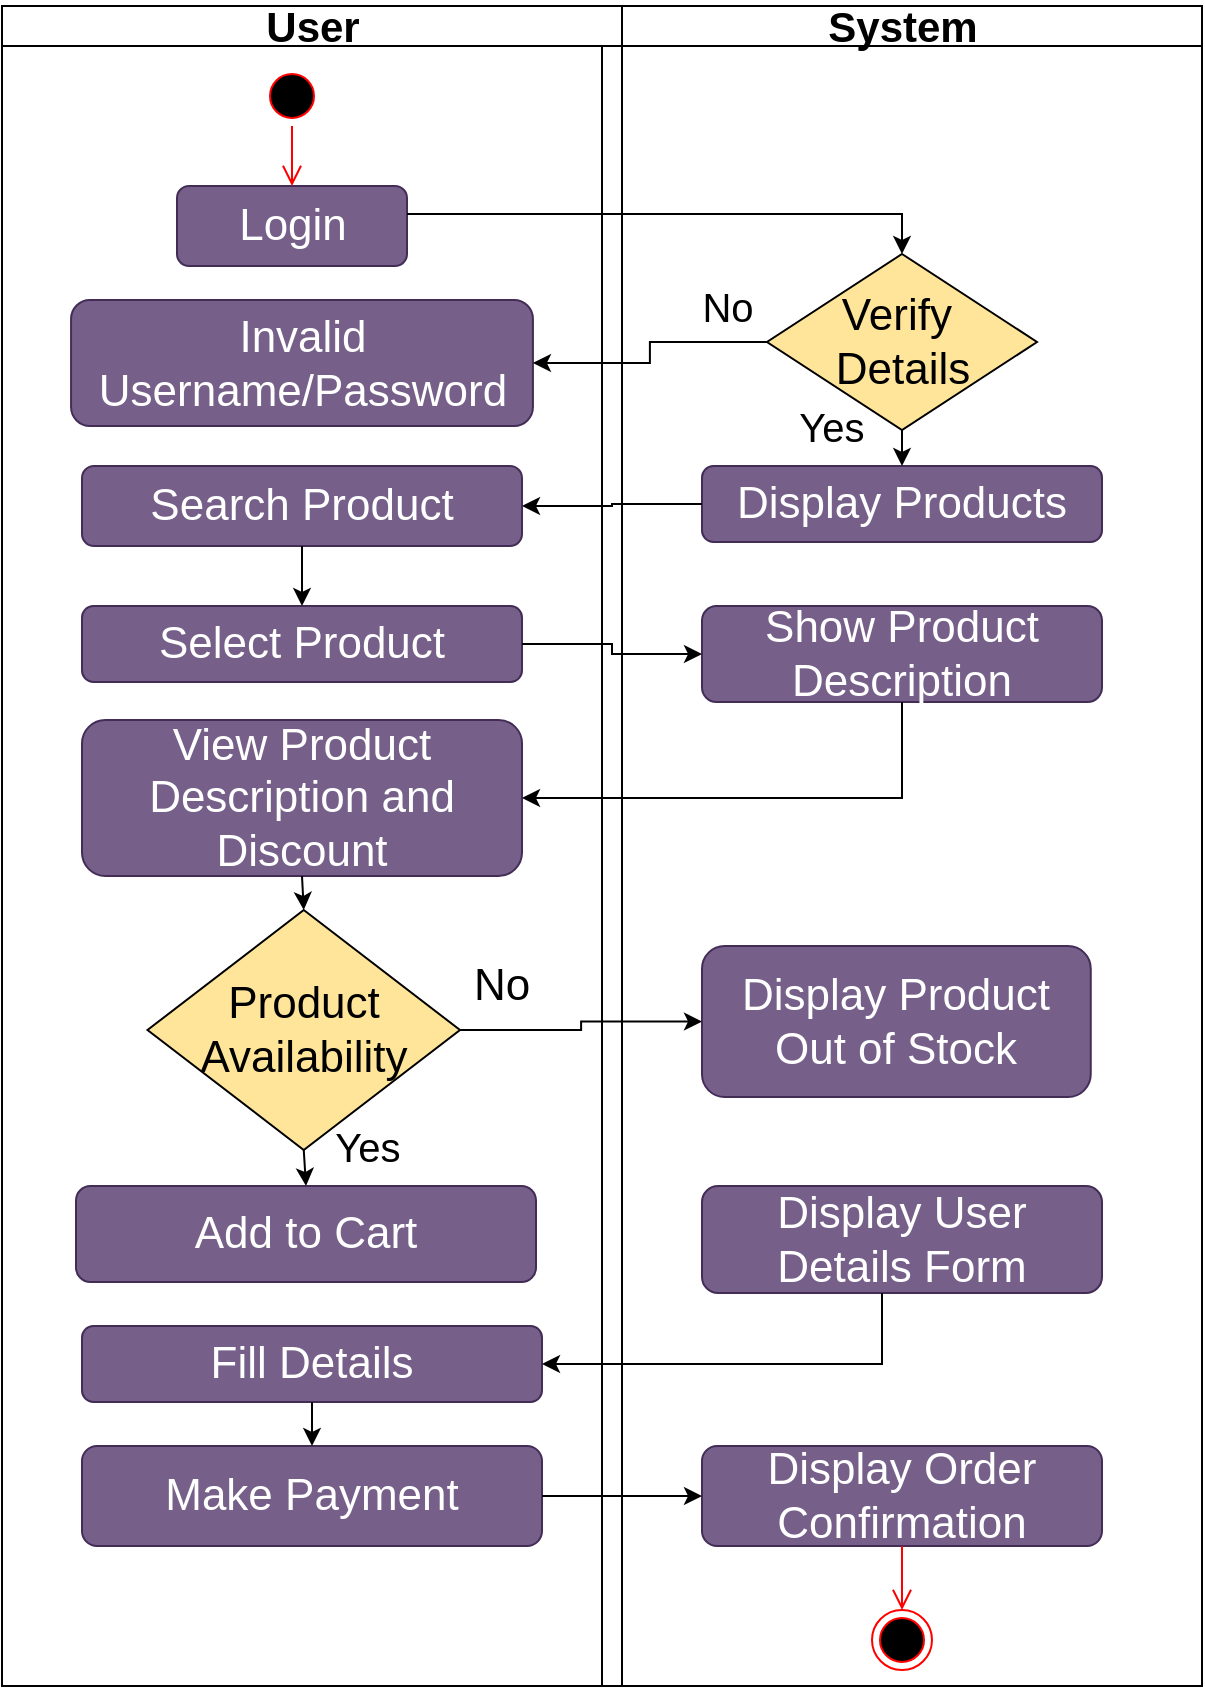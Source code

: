 <mxfile version="22.0.2" type="device">
  <diagram id="JC39noEP2Velh6hp0p2p" name="Page-1">
    <mxGraphModel dx="1500" dy="887" grid="1" gridSize="10" guides="1" tooltips="1" connect="1" arrows="1" fold="1" page="1" pageScale="1" pageWidth="850" pageHeight="1100" math="0" shadow="0">
      <root>
        <mxCell id="0" />
        <mxCell id="1" parent="0" />
        <mxCell id="oQt_zKl2WfgWrFRcwPef-1" value="" style="rounded=0;whiteSpace=wrap;html=1;" vertex="1" parent="1">
          <mxGeometry x="120" y="40" width="600" height="840" as="geometry" />
        </mxCell>
        <mxCell id="oQt_zKl2WfgWrFRcwPef-16" value="System" style="swimlane;html=1;startSize=20;fontSize=21;" vertex="1" parent="1">
          <mxGeometry x="420" y="40" width="300" height="840" as="geometry" />
        </mxCell>
        <mxCell id="oQt_zKl2WfgWrFRcwPef-17" value="Verify&amp;nbsp;&lt;br style=&quot;font-size: 22px;&quot;&gt;Details" style="rhombus;whiteSpace=wrap;html=1;fontSize=22;fillColor=#FFE599;" vertex="1" parent="oQt_zKl2WfgWrFRcwPef-16">
          <mxGeometry x="82.5" y="124" width="135" height="88" as="geometry" />
        </mxCell>
        <mxCell id="oQt_zKl2WfgWrFRcwPef-18" value="Display Products" style="rounded=1;whiteSpace=wrap;html=1;fontSize=22;fillColor=#76608a;fontColor=#ffffff;strokeColor=#432D57;" vertex="1" parent="oQt_zKl2WfgWrFRcwPef-16">
          <mxGeometry x="50" y="230" width="200" height="38" as="geometry" />
        </mxCell>
        <mxCell id="oQt_zKl2WfgWrFRcwPef-19" value="" style="endArrow=classic;html=1;exitX=0.5;exitY=1;exitDx=0;exitDy=0;entryX=0.5;entryY=0;entryDx=0;entryDy=0;" edge="1" parent="oQt_zKl2WfgWrFRcwPef-16" source="oQt_zKl2WfgWrFRcwPef-17" target="oQt_zKl2WfgWrFRcwPef-18">
          <mxGeometry width="50" height="50" relative="1" as="geometry">
            <mxPoint x="-70" y="282" as="sourcePoint" />
            <mxPoint x="100" y="252" as="targetPoint" />
          </mxGeometry>
        </mxCell>
        <mxCell id="oQt_zKl2WfgWrFRcwPef-20" value="Show Product Description" style="rounded=1;whiteSpace=wrap;html=1;fontSize=22;fillColor=#76608a;fontColor=#ffffff;strokeColor=#432D57;" vertex="1" parent="oQt_zKl2WfgWrFRcwPef-16">
          <mxGeometry x="50" y="300" width="200" height="48" as="geometry" />
        </mxCell>
        <mxCell id="oQt_zKl2WfgWrFRcwPef-21" value="Display Product Out of Stock" style="rounded=1;whiteSpace=wrap;html=1;fontSize=22;fillColor=#76608a;fontColor=#ffffff;strokeColor=#432D57;" vertex="1" parent="oQt_zKl2WfgWrFRcwPef-16">
          <mxGeometry x="50.0" y="470" width="194.37" height="75.5" as="geometry" />
        </mxCell>
        <mxCell id="oQt_zKl2WfgWrFRcwPef-22" value="Display User Details Form" style="rounded=1;whiteSpace=wrap;html=1;fontSize=22;fillColor=#76608a;fontColor=#ffffff;strokeColor=#432D57;" vertex="1" parent="oQt_zKl2WfgWrFRcwPef-16">
          <mxGeometry x="50" y="590" width="200" height="53.5" as="geometry" />
        </mxCell>
        <mxCell id="oQt_zKl2WfgWrFRcwPef-23" value="Display Order Confirmation" style="rounded=1;whiteSpace=wrap;html=1;fontSize=22;fillColor=#76608a;fontColor=#ffffff;strokeColor=#432D57;" vertex="1" parent="oQt_zKl2WfgWrFRcwPef-16">
          <mxGeometry x="50" y="720" width="200" height="50" as="geometry" />
        </mxCell>
        <mxCell id="oQt_zKl2WfgWrFRcwPef-24" value="" style="ellipse;html=1;shape=endState;fillColor=#000000;strokeColor=#ff0000;" vertex="1" parent="oQt_zKl2WfgWrFRcwPef-16">
          <mxGeometry x="135" y="802" width="30" height="30" as="geometry" />
        </mxCell>
        <mxCell id="oQt_zKl2WfgWrFRcwPef-25" value="" style="edgeStyle=orthogonalEdgeStyle;html=1;verticalAlign=bottom;endArrow=open;endSize=8;strokeColor=#ff0000;exitX=0.5;exitY=1;exitDx=0;exitDy=0;entryX=0.5;entryY=0;entryDx=0;entryDy=0;" edge="1" parent="oQt_zKl2WfgWrFRcwPef-16" source="oQt_zKl2WfgWrFRcwPef-23" target="oQt_zKl2WfgWrFRcwPef-24">
          <mxGeometry relative="1" as="geometry">
            <mxPoint x="-55" y="812" as="targetPoint" />
            <mxPoint x="-55" y="752" as="sourcePoint" />
          </mxGeometry>
        </mxCell>
        <mxCell id="oQt_zKl2WfgWrFRcwPef-26" value="Yes" style="text;html=1;strokeColor=none;fillColor=none;align=center;verticalAlign=middle;whiteSpace=wrap;rounded=0;fontSize=20;" vertex="1" parent="oQt_zKl2WfgWrFRcwPef-16">
          <mxGeometry x="95" y="200" width="40" height="20" as="geometry" />
        </mxCell>
        <mxCell id="oQt_zKl2WfgWrFRcwPef-27" value="No" style="text;html=1;strokeColor=none;fillColor=none;align=center;verticalAlign=middle;whiteSpace=wrap;rounded=0;fontSize=20;" vertex="1" parent="oQt_zKl2WfgWrFRcwPef-16">
          <mxGeometry x="42.5" y="140" width="40" height="20" as="geometry" />
        </mxCell>
        <mxCell id="oQt_zKl2WfgWrFRcwPef-28" value="&lt;font style=&quot;font-size: 21px;&quot;&gt;User&lt;/font&gt;" style="swimlane;html=1;startSize=20;" vertex="1" parent="1">
          <mxGeometry x="120" y="40" width="310" height="840" as="geometry" />
        </mxCell>
        <mxCell id="oQt_zKl2WfgWrFRcwPef-29" value="" style="ellipse;html=1;shape=startState;fillColor=#000000;strokeColor=#ff0000;" vertex="1" parent="oQt_zKl2WfgWrFRcwPef-28">
          <mxGeometry x="130" y="30" width="30" height="30" as="geometry" />
        </mxCell>
        <mxCell id="oQt_zKl2WfgWrFRcwPef-30" value="Login" style="rounded=1;whiteSpace=wrap;html=1;fontSize=22;fillColor=#76608a;fontColor=#ffffff;strokeColor=#432D57;" vertex="1" parent="oQt_zKl2WfgWrFRcwPef-28">
          <mxGeometry x="87.5" y="90" width="115" height="40" as="geometry" />
        </mxCell>
        <mxCell id="oQt_zKl2WfgWrFRcwPef-31" value="" style="edgeStyle=orthogonalEdgeStyle;html=1;verticalAlign=bottom;endArrow=open;endSize=8;strokeColor=#ff0000;entryX=0.5;entryY=0;entryDx=0;entryDy=0;" edge="1" parent="oQt_zKl2WfgWrFRcwPef-28" source="oQt_zKl2WfgWrFRcwPef-29" target="oQt_zKl2WfgWrFRcwPef-30">
          <mxGeometry relative="1" as="geometry">
            <mxPoint x="110" y="102" as="targetPoint" />
          </mxGeometry>
        </mxCell>
        <mxCell id="oQt_zKl2WfgWrFRcwPef-32" value="Invalid Username/Password" style="rounded=1;whiteSpace=wrap;html=1;fontSize=22;fillColor=#76608a;fontColor=#ffffff;strokeColor=#432D57;" vertex="1" parent="oQt_zKl2WfgWrFRcwPef-28">
          <mxGeometry x="34.53" y="147" width="230.94" height="63" as="geometry" />
        </mxCell>
        <mxCell id="oQt_zKl2WfgWrFRcwPef-33" value="Search Product" style="rounded=1;whiteSpace=wrap;html=1;fontSize=22;fillColor=#76608a;fontColor=#ffffff;strokeColor=#432D57;" vertex="1" parent="oQt_zKl2WfgWrFRcwPef-28">
          <mxGeometry x="40" y="230" width="220" height="40" as="geometry" />
        </mxCell>
        <mxCell id="oQt_zKl2WfgWrFRcwPef-34" value="Select Product" style="rounded=1;whiteSpace=wrap;html=1;fontSize=22;fillColor=#76608a;fontColor=#ffffff;strokeColor=#432D57;" vertex="1" parent="oQt_zKl2WfgWrFRcwPef-28">
          <mxGeometry x="40" y="300" width="220" height="38" as="geometry" />
        </mxCell>
        <mxCell id="oQt_zKl2WfgWrFRcwPef-35" value="" style="endArrow=classic;html=1;exitX=0.5;exitY=1;exitDx=0;exitDy=0;entryX=0.5;entryY=0;entryDx=0;entryDy=0;" edge="1" parent="oQt_zKl2WfgWrFRcwPef-28" source="oQt_zKl2WfgWrFRcwPef-33" target="oQt_zKl2WfgWrFRcwPef-34">
          <mxGeometry width="50" height="50" relative="1" as="geometry">
            <mxPoint x="130" y="332" as="sourcePoint" />
            <mxPoint x="180" y="282" as="targetPoint" />
          </mxGeometry>
        </mxCell>
        <mxCell id="oQt_zKl2WfgWrFRcwPef-36" value="View Product Description and Discount" style="rounded=1;whiteSpace=wrap;html=1;fontSize=22;fillColor=#76608a;fontColor=#ffffff;strokeColor=#432D57;" vertex="1" parent="oQt_zKl2WfgWrFRcwPef-28">
          <mxGeometry x="40" y="357" width="220" height="78" as="geometry" />
        </mxCell>
        <mxCell id="oQt_zKl2WfgWrFRcwPef-37" value="Product &lt;br style=&quot;font-size: 22px;&quot;&gt;Availability" style="rhombus;whiteSpace=wrap;html=1;fontSize=22;fillColor=#FFE599;" vertex="1" parent="oQt_zKl2WfgWrFRcwPef-28">
          <mxGeometry x="72.75" y="452" width="156.25" height="120" as="geometry" />
        </mxCell>
        <mxCell id="oQt_zKl2WfgWrFRcwPef-39" value="Add to Cart" style="rounded=1;whiteSpace=wrap;html=1;fontSize=22;fillColor=#76608a;fontColor=#ffffff;strokeColor=#432D57;" vertex="1" parent="oQt_zKl2WfgWrFRcwPef-28">
          <mxGeometry x="37" y="590" width="230" height="48" as="geometry" />
        </mxCell>
        <mxCell id="oQt_zKl2WfgWrFRcwPef-41" value="Fill Details" style="rounded=1;whiteSpace=wrap;html=1;fontSize=22;fillColor=#76608a;fontColor=#ffffff;strokeColor=#432D57;" vertex="1" parent="oQt_zKl2WfgWrFRcwPef-28">
          <mxGeometry x="40" y="660" width="230" height="38" as="geometry" />
        </mxCell>
        <mxCell id="oQt_zKl2WfgWrFRcwPef-42" value="Make Payment" style="rounded=1;whiteSpace=wrap;html=1;fontSize=22;fillColor=#76608a;fontColor=#ffffff;strokeColor=#432D57;" vertex="1" parent="oQt_zKl2WfgWrFRcwPef-28">
          <mxGeometry x="40" y="720" width="230" height="50" as="geometry" />
        </mxCell>
        <mxCell id="oQt_zKl2WfgWrFRcwPef-43" value="" style="endArrow=classic;html=1;exitX=0.5;exitY=1;exitDx=0;exitDy=0;entryX=0.5;entryY=0;entryDx=0;entryDy=0;" edge="1" parent="oQt_zKl2WfgWrFRcwPef-28" source="oQt_zKl2WfgWrFRcwPef-41" target="oQt_zKl2WfgWrFRcwPef-42">
          <mxGeometry width="50" height="50" relative="1" as="geometry">
            <mxPoint x="240" y="832" as="sourcePoint" />
            <mxPoint x="290" y="782" as="targetPoint" />
          </mxGeometry>
        </mxCell>
        <mxCell id="oQt_zKl2WfgWrFRcwPef-44" value="No" style="text;html=1;strokeColor=none;fillColor=none;align=center;verticalAlign=middle;whiteSpace=wrap;rounded=0;fontSize=22;" vertex="1" parent="oQt_zKl2WfgWrFRcwPef-28">
          <mxGeometry x="230" y="480" width="40" height="20" as="geometry" />
        </mxCell>
        <mxCell id="oQt_zKl2WfgWrFRcwPef-52" value="" style="endArrow=classic;html=1;rounded=0;exitX=0.5;exitY=1;exitDx=0;exitDy=0;entryX=0.5;entryY=0;entryDx=0;entryDy=0;" edge="1" parent="oQt_zKl2WfgWrFRcwPef-28" source="oQt_zKl2WfgWrFRcwPef-37" target="oQt_zKl2WfgWrFRcwPef-39">
          <mxGeometry width="50" height="50" relative="1" as="geometry">
            <mxPoint x="230" y="430" as="sourcePoint" />
            <mxPoint x="280" y="380" as="targetPoint" />
          </mxGeometry>
        </mxCell>
        <mxCell id="oQt_zKl2WfgWrFRcwPef-53" value="Yes" style="text;html=1;strokeColor=none;fillColor=none;align=center;verticalAlign=middle;whiteSpace=wrap;rounded=0;fontSize=20;" vertex="1" parent="oQt_zKl2WfgWrFRcwPef-28">
          <mxGeometry x="162.5" y="560" width="40" height="20" as="geometry" />
        </mxCell>
        <mxCell id="oQt_zKl2WfgWrFRcwPef-56" value="" style="endArrow=classic;html=1;rounded=0;exitX=0.5;exitY=1;exitDx=0;exitDy=0;entryX=0.5;entryY=0;entryDx=0;entryDy=0;" edge="1" parent="oQt_zKl2WfgWrFRcwPef-28" source="oQt_zKl2WfgWrFRcwPef-36" target="oQt_zKl2WfgWrFRcwPef-37">
          <mxGeometry width="50" height="50" relative="1" as="geometry">
            <mxPoint x="230" y="430" as="sourcePoint" />
            <mxPoint x="280" y="380" as="targetPoint" />
          </mxGeometry>
        </mxCell>
        <mxCell id="oQt_zKl2WfgWrFRcwPef-46" style="edgeStyle=orthogonalEdgeStyle;rounded=0;orthogonalLoop=1;jettySize=auto;html=1;entryX=0.5;entryY=0;entryDx=0;entryDy=0;" edge="1" parent="1" source="oQt_zKl2WfgWrFRcwPef-30" target="oQt_zKl2WfgWrFRcwPef-17">
          <mxGeometry relative="1" as="geometry">
            <Array as="points">
              <mxPoint x="570" y="144" />
            </Array>
          </mxGeometry>
        </mxCell>
        <mxCell id="oQt_zKl2WfgWrFRcwPef-47" style="edgeStyle=orthogonalEdgeStyle;rounded=0;orthogonalLoop=1;jettySize=auto;html=1;entryX=1;entryY=0.5;entryDx=0;entryDy=0;" edge="1" parent="1" source="oQt_zKl2WfgWrFRcwPef-17" target="oQt_zKl2WfgWrFRcwPef-32">
          <mxGeometry relative="1" as="geometry" />
        </mxCell>
        <mxCell id="oQt_zKl2WfgWrFRcwPef-48" style="edgeStyle=orthogonalEdgeStyle;rounded=0;orthogonalLoop=1;jettySize=auto;html=1;entryX=0;entryY=0.5;entryDx=0;entryDy=0;" edge="1" parent="1" source="oQt_zKl2WfgWrFRcwPef-37" target="oQt_zKl2WfgWrFRcwPef-21">
          <mxGeometry relative="1" as="geometry" />
        </mxCell>
        <mxCell id="oQt_zKl2WfgWrFRcwPef-49" style="edgeStyle=orthogonalEdgeStyle;rounded=0;orthogonalLoop=1;jettySize=auto;html=1;entryX=1;entryY=0.5;entryDx=0;entryDy=0;" edge="1" parent="1" source="oQt_zKl2WfgWrFRcwPef-18" target="oQt_zKl2WfgWrFRcwPef-33">
          <mxGeometry relative="1" as="geometry" />
        </mxCell>
        <mxCell id="oQt_zKl2WfgWrFRcwPef-50" style="edgeStyle=orthogonalEdgeStyle;rounded=0;orthogonalLoop=1;jettySize=auto;html=1;entryX=0;entryY=0.5;entryDx=0;entryDy=0;" edge="1" parent="1" source="oQt_zKl2WfgWrFRcwPef-34" target="oQt_zKl2WfgWrFRcwPef-20">
          <mxGeometry relative="1" as="geometry" />
        </mxCell>
        <mxCell id="oQt_zKl2WfgWrFRcwPef-51" style="edgeStyle=orthogonalEdgeStyle;rounded=0;orthogonalLoop=1;jettySize=auto;html=1;entryX=1;entryY=0.5;entryDx=0;entryDy=0;" edge="1" parent="1" source="oQt_zKl2WfgWrFRcwPef-20" target="oQt_zKl2WfgWrFRcwPef-36">
          <mxGeometry relative="1" as="geometry">
            <Array as="points">
              <mxPoint x="570" y="436" />
            </Array>
          </mxGeometry>
        </mxCell>
        <mxCell id="oQt_zKl2WfgWrFRcwPef-54" style="edgeStyle=orthogonalEdgeStyle;rounded=0;orthogonalLoop=1;jettySize=auto;html=1;entryX=1;entryY=0.5;entryDx=0;entryDy=0;" edge="1" parent="1" source="oQt_zKl2WfgWrFRcwPef-22" target="oQt_zKl2WfgWrFRcwPef-41">
          <mxGeometry relative="1" as="geometry">
            <Array as="points">
              <mxPoint x="560" y="719" />
            </Array>
          </mxGeometry>
        </mxCell>
        <mxCell id="oQt_zKl2WfgWrFRcwPef-55" style="edgeStyle=orthogonalEdgeStyle;rounded=0;orthogonalLoop=1;jettySize=auto;html=1;entryX=0;entryY=0.5;entryDx=0;entryDy=0;" edge="1" parent="1" source="oQt_zKl2WfgWrFRcwPef-42" target="oQt_zKl2WfgWrFRcwPef-23">
          <mxGeometry relative="1" as="geometry" />
        </mxCell>
      </root>
    </mxGraphModel>
  </diagram>
</mxfile>
